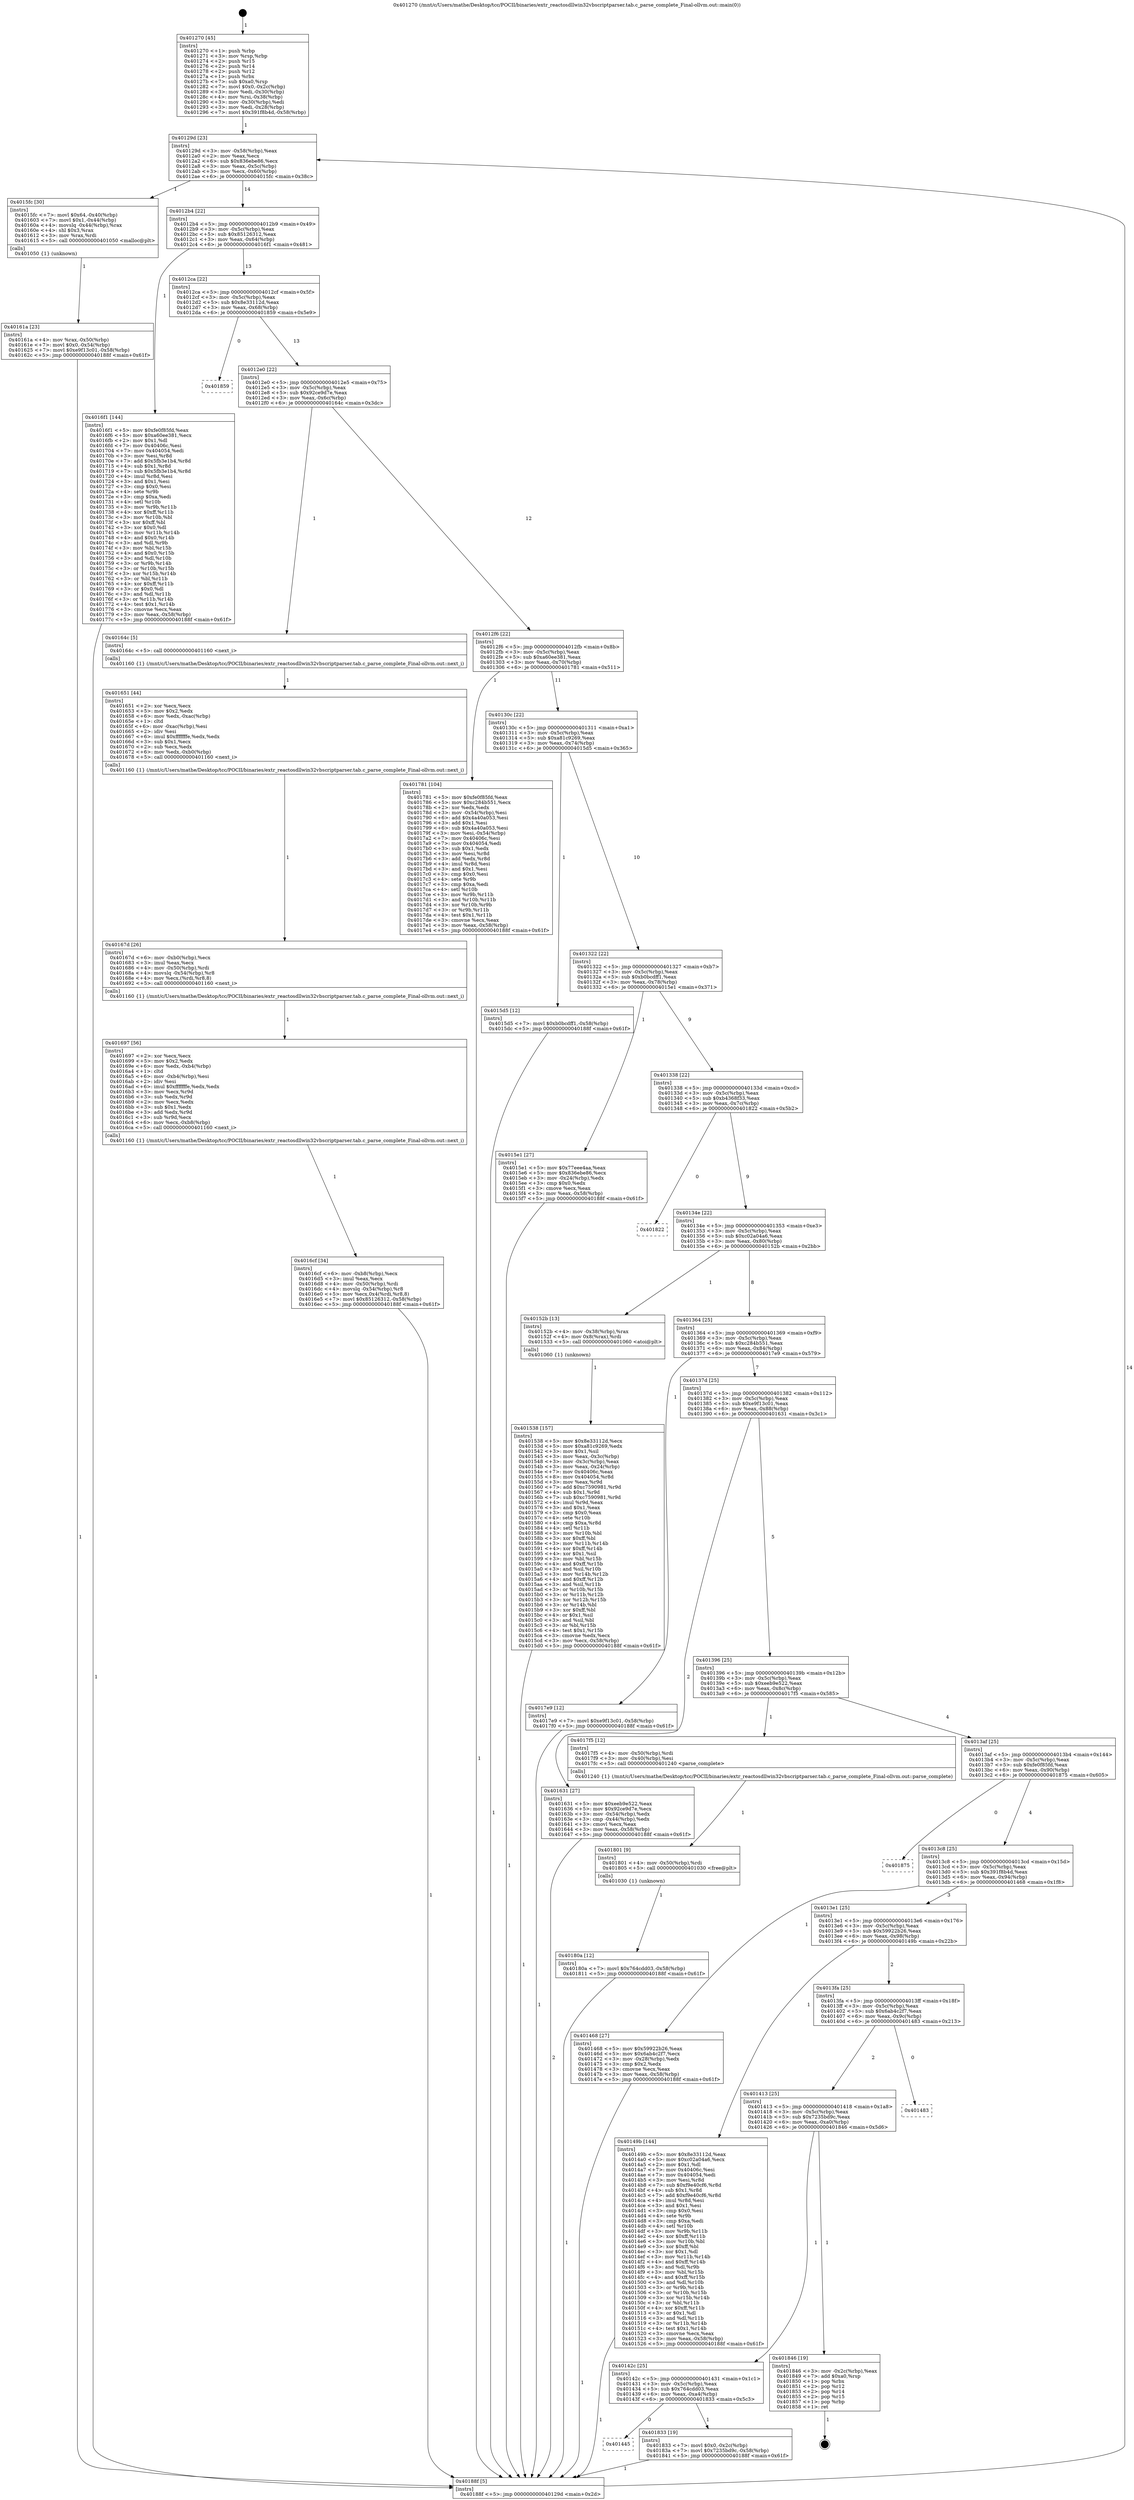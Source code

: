 digraph "0x401270" {
  label = "0x401270 (/mnt/c/Users/mathe/Desktop/tcc/POCII/binaries/extr_reactosdllwin32vbscriptparser.tab.c_parse_complete_Final-ollvm.out::main(0))"
  labelloc = "t"
  node[shape=record]

  Entry [label="",width=0.3,height=0.3,shape=circle,fillcolor=black,style=filled]
  "0x40129d" [label="{
     0x40129d [23]\l
     | [instrs]\l
     &nbsp;&nbsp;0x40129d \<+3\>: mov -0x58(%rbp),%eax\l
     &nbsp;&nbsp;0x4012a0 \<+2\>: mov %eax,%ecx\l
     &nbsp;&nbsp;0x4012a2 \<+6\>: sub $0x836ebe86,%ecx\l
     &nbsp;&nbsp;0x4012a8 \<+3\>: mov %eax,-0x5c(%rbp)\l
     &nbsp;&nbsp;0x4012ab \<+3\>: mov %ecx,-0x60(%rbp)\l
     &nbsp;&nbsp;0x4012ae \<+6\>: je 00000000004015fc \<main+0x38c\>\l
  }"]
  "0x4015fc" [label="{
     0x4015fc [30]\l
     | [instrs]\l
     &nbsp;&nbsp;0x4015fc \<+7\>: movl $0x64,-0x40(%rbp)\l
     &nbsp;&nbsp;0x401603 \<+7\>: movl $0x1,-0x44(%rbp)\l
     &nbsp;&nbsp;0x40160a \<+4\>: movslq -0x44(%rbp),%rax\l
     &nbsp;&nbsp;0x40160e \<+4\>: shl $0x3,%rax\l
     &nbsp;&nbsp;0x401612 \<+3\>: mov %rax,%rdi\l
     &nbsp;&nbsp;0x401615 \<+5\>: call 0000000000401050 \<malloc@plt\>\l
     | [calls]\l
     &nbsp;&nbsp;0x401050 \{1\} (unknown)\l
  }"]
  "0x4012b4" [label="{
     0x4012b4 [22]\l
     | [instrs]\l
     &nbsp;&nbsp;0x4012b4 \<+5\>: jmp 00000000004012b9 \<main+0x49\>\l
     &nbsp;&nbsp;0x4012b9 \<+3\>: mov -0x5c(%rbp),%eax\l
     &nbsp;&nbsp;0x4012bc \<+5\>: sub $0x85126312,%eax\l
     &nbsp;&nbsp;0x4012c1 \<+3\>: mov %eax,-0x64(%rbp)\l
     &nbsp;&nbsp;0x4012c4 \<+6\>: je 00000000004016f1 \<main+0x481\>\l
  }"]
  Exit [label="",width=0.3,height=0.3,shape=circle,fillcolor=black,style=filled,peripheries=2]
  "0x4016f1" [label="{
     0x4016f1 [144]\l
     | [instrs]\l
     &nbsp;&nbsp;0x4016f1 \<+5\>: mov $0xfe0f85fd,%eax\l
     &nbsp;&nbsp;0x4016f6 \<+5\>: mov $0xa60ee381,%ecx\l
     &nbsp;&nbsp;0x4016fb \<+2\>: mov $0x1,%dl\l
     &nbsp;&nbsp;0x4016fd \<+7\>: mov 0x40406c,%esi\l
     &nbsp;&nbsp;0x401704 \<+7\>: mov 0x404054,%edi\l
     &nbsp;&nbsp;0x40170b \<+3\>: mov %esi,%r8d\l
     &nbsp;&nbsp;0x40170e \<+7\>: add $0x5fb3e1b4,%r8d\l
     &nbsp;&nbsp;0x401715 \<+4\>: sub $0x1,%r8d\l
     &nbsp;&nbsp;0x401719 \<+7\>: sub $0x5fb3e1b4,%r8d\l
     &nbsp;&nbsp;0x401720 \<+4\>: imul %r8d,%esi\l
     &nbsp;&nbsp;0x401724 \<+3\>: and $0x1,%esi\l
     &nbsp;&nbsp;0x401727 \<+3\>: cmp $0x0,%esi\l
     &nbsp;&nbsp;0x40172a \<+4\>: sete %r9b\l
     &nbsp;&nbsp;0x40172e \<+3\>: cmp $0xa,%edi\l
     &nbsp;&nbsp;0x401731 \<+4\>: setl %r10b\l
     &nbsp;&nbsp;0x401735 \<+3\>: mov %r9b,%r11b\l
     &nbsp;&nbsp;0x401738 \<+4\>: xor $0xff,%r11b\l
     &nbsp;&nbsp;0x40173c \<+3\>: mov %r10b,%bl\l
     &nbsp;&nbsp;0x40173f \<+3\>: xor $0xff,%bl\l
     &nbsp;&nbsp;0x401742 \<+3\>: xor $0x0,%dl\l
     &nbsp;&nbsp;0x401745 \<+3\>: mov %r11b,%r14b\l
     &nbsp;&nbsp;0x401748 \<+4\>: and $0x0,%r14b\l
     &nbsp;&nbsp;0x40174c \<+3\>: and %dl,%r9b\l
     &nbsp;&nbsp;0x40174f \<+3\>: mov %bl,%r15b\l
     &nbsp;&nbsp;0x401752 \<+4\>: and $0x0,%r15b\l
     &nbsp;&nbsp;0x401756 \<+3\>: and %dl,%r10b\l
     &nbsp;&nbsp;0x401759 \<+3\>: or %r9b,%r14b\l
     &nbsp;&nbsp;0x40175c \<+3\>: or %r10b,%r15b\l
     &nbsp;&nbsp;0x40175f \<+3\>: xor %r15b,%r14b\l
     &nbsp;&nbsp;0x401762 \<+3\>: or %bl,%r11b\l
     &nbsp;&nbsp;0x401765 \<+4\>: xor $0xff,%r11b\l
     &nbsp;&nbsp;0x401769 \<+3\>: or $0x0,%dl\l
     &nbsp;&nbsp;0x40176c \<+3\>: and %dl,%r11b\l
     &nbsp;&nbsp;0x40176f \<+3\>: or %r11b,%r14b\l
     &nbsp;&nbsp;0x401772 \<+4\>: test $0x1,%r14b\l
     &nbsp;&nbsp;0x401776 \<+3\>: cmovne %ecx,%eax\l
     &nbsp;&nbsp;0x401779 \<+3\>: mov %eax,-0x58(%rbp)\l
     &nbsp;&nbsp;0x40177c \<+5\>: jmp 000000000040188f \<main+0x61f\>\l
  }"]
  "0x4012ca" [label="{
     0x4012ca [22]\l
     | [instrs]\l
     &nbsp;&nbsp;0x4012ca \<+5\>: jmp 00000000004012cf \<main+0x5f\>\l
     &nbsp;&nbsp;0x4012cf \<+3\>: mov -0x5c(%rbp),%eax\l
     &nbsp;&nbsp;0x4012d2 \<+5\>: sub $0x8e33112d,%eax\l
     &nbsp;&nbsp;0x4012d7 \<+3\>: mov %eax,-0x68(%rbp)\l
     &nbsp;&nbsp;0x4012da \<+6\>: je 0000000000401859 \<main+0x5e9\>\l
  }"]
  "0x401445" [label="{
     0x401445\l
  }", style=dashed]
  "0x401859" [label="{
     0x401859\l
  }", style=dashed]
  "0x4012e0" [label="{
     0x4012e0 [22]\l
     | [instrs]\l
     &nbsp;&nbsp;0x4012e0 \<+5\>: jmp 00000000004012e5 \<main+0x75\>\l
     &nbsp;&nbsp;0x4012e5 \<+3\>: mov -0x5c(%rbp),%eax\l
     &nbsp;&nbsp;0x4012e8 \<+5\>: sub $0x92ce9d7e,%eax\l
     &nbsp;&nbsp;0x4012ed \<+3\>: mov %eax,-0x6c(%rbp)\l
     &nbsp;&nbsp;0x4012f0 \<+6\>: je 000000000040164c \<main+0x3dc\>\l
  }"]
  "0x401833" [label="{
     0x401833 [19]\l
     | [instrs]\l
     &nbsp;&nbsp;0x401833 \<+7\>: movl $0x0,-0x2c(%rbp)\l
     &nbsp;&nbsp;0x40183a \<+7\>: movl $0x7235bd9c,-0x58(%rbp)\l
     &nbsp;&nbsp;0x401841 \<+5\>: jmp 000000000040188f \<main+0x61f\>\l
  }"]
  "0x40164c" [label="{
     0x40164c [5]\l
     | [instrs]\l
     &nbsp;&nbsp;0x40164c \<+5\>: call 0000000000401160 \<next_i\>\l
     | [calls]\l
     &nbsp;&nbsp;0x401160 \{1\} (/mnt/c/Users/mathe/Desktop/tcc/POCII/binaries/extr_reactosdllwin32vbscriptparser.tab.c_parse_complete_Final-ollvm.out::next_i)\l
  }"]
  "0x4012f6" [label="{
     0x4012f6 [22]\l
     | [instrs]\l
     &nbsp;&nbsp;0x4012f6 \<+5\>: jmp 00000000004012fb \<main+0x8b\>\l
     &nbsp;&nbsp;0x4012fb \<+3\>: mov -0x5c(%rbp),%eax\l
     &nbsp;&nbsp;0x4012fe \<+5\>: sub $0xa60ee381,%eax\l
     &nbsp;&nbsp;0x401303 \<+3\>: mov %eax,-0x70(%rbp)\l
     &nbsp;&nbsp;0x401306 \<+6\>: je 0000000000401781 \<main+0x511\>\l
  }"]
  "0x40142c" [label="{
     0x40142c [25]\l
     | [instrs]\l
     &nbsp;&nbsp;0x40142c \<+5\>: jmp 0000000000401431 \<main+0x1c1\>\l
     &nbsp;&nbsp;0x401431 \<+3\>: mov -0x5c(%rbp),%eax\l
     &nbsp;&nbsp;0x401434 \<+5\>: sub $0x764cdd03,%eax\l
     &nbsp;&nbsp;0x401439 \<+6\>: mov %eax,-0xa4(%rbp)\l
     &nbsp;&nbsp;0x40143f \<+6\>: je 0000000000401833 \<main+0x5c3\>\l
  }"]
  "0x401781" [label="{
     0x401781 [104]\l
     | [instrs]\l
     &nbsp;&nbsp;0x401781 \<+5\>: mov $0xfe0f85fd,%eax\l
     &nbsp;&nbsp;0x401786 \<+5\>: mov $0xc284b551,%ecx\l
     &nbsp;&nbsp;0x40178b \<+2\>: xor %edx,%edx\l
     &nbsp;&nbsp;0x40178d \<+3\>: mov -0x54(%rbp),%esi\l
     &nbsp;&nbsp;0x401790 \<+6\>: add $0x4a40a053,%esi\l
     &nbsp;&nbsp;0x401796 \<+3\>: add $0x1,%esi\l
     &nbsp;&nbsp;0x401799 \<+6\>: sub $0x4a40a053,%esi\l
     &nbsp;&nbsp;0x40179f \<+3\>: mov %esi,-0x54(%rbp)\l
     &nbsp;&nbsp;0x4017a2 \<+7\>: mov 0x40406c,%esi\l
     &nbsp;&nbsp;0x4017a9 \<+7\>: mov 0x404054,%edi\l
     &nbsp;&nbsp;0x4017b0 \<+3\>: sub $0x1,%edx\l
     &nbsp;&nbsp;0x4017b3 \<+3\>: mov %esi,%r8d\l
     &nbsp;&nbsp;0x4017b6 \<+3\>: add %edx,%r8d\l
     &nbsp;&nbsp;0x4017b9 \<+4\>: imul %r8d,%esi\l
     &nbsp;&nbsp;0x4017bd \<+3\>: and $0x1,%esi\l
     &nbsp;&nbsp;0x4017c0 \<+3\>: cmp $0x0,%esi\l
     &nbsp;&nbsp;0x4017c3 \<+4\>: sete %r9b\l
     &nbsp;&nbsp;0x4017c7 \<+3\>: cmp $0xa,%edi\l
     &nbsp;&nbsp;0x4017ca \<+4\>: setl %r10b\l
     &nbsp;&nbsp;0x4017ce \<+3\>: mov %r9b,%r11b\l
     &nbsp;&nbsp;0x4017d1 \<+3\>: and %r10b,%r11b\l
     &nbsp;&nbsp;0x4017d4 \<+3\>: xor %r10b,%r9b\l
     &nbsp;&nbsp;0x4017d7 \<+3\>: or %r9b,%r11b\l
     &nbsp;&nbsp;0x4017da \<+4\>: test $0x1,%r11b\l
     &nbsp;&nbsp;0x4017de \<+3\>: cmovne %ecx,%eax\l
     &nbsp;&nbsp;0x4017e1 \<+3\>: mov %eax,-0x58(%rbp)\l
     &nbsp;&nbsp;0x4017e4 \<+5\>: jmp 000000000040188f \<main+0x61f\>\l
  }"]
  "0x40130c" [label="{
     0x40130c [22]\l
     | [instrs]\l
     &nbsp;&nbsp;0x40130c \<+5\>: jmp 0000000000401311 \<main+0xa1\>\l
     &nbsp;&nbsp;0x401311 \<+3\>: mov -0x5c(%rbp),%eax\l
     &nbsp;&nbsp;0x401314 \<+5\>: sub $0xa81c9269,%eax\l
     &nbsp;&nbsp;0x401319 \<+3\>: mov %eax,-0x74(%rbp)\l
     &nbsp;&nbsp;0x40131c \<+6\>: je 00000000004015d5 \<main+0x365\>\l
  }"]
  "0x401846" [label="{
     0x401846 [19]\l
     | [instrs]\l
     &nbsp;&nbsp;0x401846 \<+3\>: mov -0x2c(%rbp),%eax\l
     &nbsp;&nbsp;0x401849 \<+7\>: add $0xa0,%rsp\l
     &nbsp;&nbsp;0x401850 \<+1\>: pop %rbx\l
     &nbsp;&nbsp;0x401851 \<+2\>: pop %r12\l
     &nbsp;&nbsp;0x401853 \<+2\>: pop %r14\l
     &nbsp;&nbsp;0x401855 \<+2\>: pop %r15\l
     &nbsp;&nbsp;0x401857 \<+1\>: pop %rbp\l
     &nbsp;&nbsp;0x401858 \<+1\>: ret\l
  }"]
  "0x4015d5" [label="{
     0x4015d5 [12]\l
     | [instrs]\l
     &nbsp;&nbsp;0x4015d5 \<+7\>: movl $0xb0bcdff1,-0x58(%rbp)\l
     &nbsp;&nbsp;0x4015dc \<+5\>: jmp 000000000040188f \<main+0x61f\>\l
  }"]
  "0x401322" [label="{
     0x401322 [22]\l
     | [instrs]\l
     &nbsp;&nbsp;0x401322 \<+5\>: jmp 0000000000401327 \<main+0xb7\>\l
     &nbsp;&nbsp;0x401327 \<+3\>: mov -0x5c(%rbp),%eax\l
     &nbsp;&nbsp;0x40132a \<+5\>: sub $0xb0bcdff1,%eax\l
     &nbsp;&nbsp;0x40132f \<+3\>: mov %eax,-0x78(%rbp)\l
     &nbsp;&nbsp;0x401332 \<+6\>: je 00000000004015e1 \<main+0x371\>\l
  }"]
  "0x401413" [label="{
     0x401413 [25]\l
     | [instrs]\l
     &nbsp;&nbsp;0x401413 \<+5\>: jmp 0000000000401418 \<main+0x1a8\>\l
     &nbsp;&nbsp;0x401418 \<+3\>: mov -0x5c(%rbp),%eax\l
     &nbsp;&nbsp;0x40141b \<+5\>: sub $0x7235bd9c,%eax\l
     &nbsp;&nbsp;0x401420 \<+6\>: mov %eax,-0xa0(%rbp)\l
     &nbsp;&nbsp;0x401426 \<+6\>: je 0000000000401846 \<main+0x5d6\>\l
  }"]
  "0x4015e1" [label="{
     0x4015e1 [27]\l
     | [instrs]\l
     &nbsp;&nbsp;0x4015e1 \<+5\>: mov $0x77eee4aa,%eax\l
     &nbsp;&nbsp;0x4015e6 \<+5\>: mov $0x836ebe86,%ecx\l
     &nbsp;&nbsp;0x4015eb \<+3\>: mov -0x24(%rbp),%edx\l
     &nbsp;&nbsp;0x4015ee \<+3\>: cmp $0x0,%edx\l
     &nbsp;&nbsp;0x4015f1 \<+3\>: cmove %ecx,%eax\l
     &nbsp;&nbsp;0x4015f4 \<+3\>: mov %eax,-0x58(%rbp)\l
     &nbsp;&nbsp;0x4015f7 \<+5\>: jmp 000000000040188f \<main+0x61f\>\l
  }"]
  "0x401338" [label="{
     0x401338 [22]\l
     | [instrs]\l
     &nbsp;&nbsp;0x401338 \<+5\>: jmp 000000000040133d \<main+0xcd\>\l
     &nbsp;&nbsp;0x40133d \<+3\>: mov -0x5c(%rbp),%eax\l
     &nbsp;&nbsp;0x401340 \<+5\>: sub $0xb4368f33,%eax\l
     &nbsp;&nbsp;0x401345 \<+3\>: mov %eax,-0x7c(%rbp)\l
     &nbsp;&nbsp;0x401348 \<+6\>: je 0000000000401822 \<main+0x5b2\>\l
  }"]
  "0x401483" [label="{
     0x401483\l
  }", style=dashed]
  "0x401822" [label="{
     0x401822\l
  }", style=dashed]
  "0x40134e" [label="{
     0x40134e [22]\l
     | [instrs]\l
     &nbsp;&nbsp;0x40134e \<+5\>: jmp 0000000000401353 \<main+0xe3\>\l
     &nbsp;&nbsp;0x401353 \<+3\>: mov -0x5c(%rbp),%eax\l
     &nbsp;&nbsp;0x401356 \<+5\>: sub $0xc02a04a6,%eax\l
     &nbsp;&nbsp;0x40135b \<+3\>: mov %eax,-0x80(%rbp)\l
     &nbsp;&nbsp;0x40135e \<+6\>: je 000000000040152b \<main+0x2bb\>\l
  }"]
  "0x40180a" [label="{
     0x40180a [12]\l
     | [instrs]\l
     &nbsp;&nbsp;0x40180a \<+7\>: movl $0x764cdd03,-0x58(%rbp)\l
     &nbsp;&nbsp;0x401811 \<+5\>: jmp 000000000040188f \<main+0x61f\>\l
  }"]
  "0x40152b" [label="{
     0x40152b [13]\l
     | [instrs]\l
     &nbsp;&nbsp;0x40152b \<+4\>: mov -0x38(%rbp),%rax\l
     &nbsp;&nbsp;0x40152f \<+4\>: mov 0x8(%rax),%rdi\l
     &nbsp;&nbsp;0x401533 \<+5\>: call 0000000000401060 \<atoi@plt\>\l
     | [calls]\l
     &nbsp;&nbsp;0x401060 \{1\} (unknown)\l
  }"]
  "0x401364" [label="{
     0x401364 [25]\l
     | [instrs]\l
     &nbsp;&nbsp;0x401364 \<+5\>: jmp 0000000000401369 \<main+0xf9\>\l
     &nbsp;&nbsp;0x401369 \<+3\>: mov -0x5c(%rbp),%eax\l
     &nbsp;&nbsp;0x40136c \<+5\>: sub $0xc284b551,%eax\l
     &nbsp;&nbsp;0x401371 \<+6\>: mov %eax,-0x84(%rbp)\l
     &nbsp;&nbsp;0x401377 \<+6\>: je 00000000004017e9 \<main+0x579\>\l
  }"]
  "0x401801" [label="{
     0x401801 [9]\l
     | [instrs]\l
     &nbsp;&nbsp;0x401801 \<+4\>: mov -0x50(%rbp),%rdi\l
     &nbsp;&nbsp;0x401805 \<+5\>: call 0000000000401030 \<free@plt\>\l
     | [calls]\l
     &nbsp;&nbsp;0x401030 \{1\} (unknown)\l
  }"]
  "0x4017e9" [label="{
     0x4017e9 [12]\l
     | [instrs]\l
     &nbsp;&nbsp;0x4017e9 \<+7\>: movl $0xe9f13c01,-0x58(%rbp)\l
     &nbsp;&nbsp;0x4017f0 \<+5\>: jmp 000000000040188f \<main+0x61f\>\l
  }"]
  "0x40137d" [label="{
     0x40137d [25]\l
     | [instrs]\l
     &nbsp;&nbsp;0x40137d \<+5\>: jmp 0000000000401382 \<main+0x112\>\l
     &nbsp;&nbsp;0x401382 \<+3\>: mov -0x5c(%rbp),%eax\l
     &nbsp;&nbsp;0x401385 \<+5\>: sub $0xe9f13c01,%eax\l
     &nbsp;&nbsp;0x40138a \<+6\>: mov %eax,-0x88(%rbp)\l
     &nbsp;&nbsp;0x401390 \<+6\>: je 0000000000401631 \<main+0x3c1\>\l
  }"]
  "0x4016cf" [label="{
     0x4016cf [34]\l
     | [instrs]\l
     &nbsp;&nbsp;0x4016cf \<+6\>: mov -0xb8(%rbp),%ecx\l
     &nbsp;&nbsp;0x4016d5 \<+3\>: imul %eax,%ecx\l
     &nbsp;&nbsp;0x4016d8 \<+4\>: mov -0x50(%rbp),%rdi\l
     &nbsp;&nbsp;0x4016dc \<+4\>: movslq -0x54(%rbp),%r8\l
     &nbsp;&nbsp;0x4016e0 \<+5\>: mov %ecx,0x4(%rdi,%r8,8)\l
     &nbsp;&nbsp;0x4016e5 \<+7\>: movl $0x85126312,-0x58(%rbp)\l
     &nbsp;&nbsp;0x4016ec \<+5\>: jmp 000000000040188f \<main+0x61f\>\l
  }"]
  "0x401631" [label="{
     0x401631 [27]\l
     | [instrs]\l
     &nbsp;&nbsp;0x401631 \<+5\>: mov $0xeeb9e522,%eax\l
     &nbsp;&nbsp;0x401636 \<+5\>: mov $0x92ce9d7e,%ecx\l
     &nbsp;&nbsp;0x40163b \<+3\>: mov -0x54(%rbp),%edx\l
     &nbsp;&nbsp;0x40163e \<+3\>: cmp -0x44(%rbp),%edx\l
     &nbsp;&nbsp;0x401641 \<+3\>: cmovl %ecx,%eax\l
     &nbsp;&nbsp;0x401644 \<+3\>: mov %eax,-0x58(%rbp)\l
     &nbsp;&nbsp;0x401647 \<+5\>: jmp 000000000040188f \<main+0x61f\>\l
  }"]
  "0x401396" [label="{
     0x401396 [25]\l
     | [instrs]\l
     &nbsp;&nbsp;0x401396 \<+5\>: jmp 000000000040139b \<main+0x12b\>\l
     &nbsp;&nbsp;0x40139b \<+3\>: mov -0x5c(%rbp),%eax\l
     &nbsp;&nbsp;0x40139e \<+5\>: sub $0xeeb9e522,%eax\l
     &nbsp;&nbsp;0x4013a3 \<+6\>: mov %eax,-0x8c(%rbp)\l
     &nbsp;&nbsp;0x4013a9 \<+6\>: je 00000000004017f5 \<main+0x585\>\l
  }"]
  "0x401697" [label="{
     0x401697 [56]\l
     | [instrs]\l
     &nbsp;&nbsp;0x401697 \<+2\>: xor %ecx,%ecx\l
     &nbsp;&nbsp;0x401699 \<+5\>: mov $0x2,%edx\l
     &nbsp;&nbsp;0x40169e \<+6\>: mov %edx,-0xb4(%rbp)\l
     &nbsp;&nbsp;0x4016a4 \<+1\>: cltd\l
     &nbsp;&nbsp;0x4016a5 \<+6\>: mov -0xb4(%rbp),%esi\l
     &nbsp;&nbsp;0x4016ab \<+2\>: idiv %esi\l
     &nbsp;&nbsp;0x4016ad \<+6\>: imul $0xfffffffe,%edx,%edx\l
     &nbsp;&nbsp;0x4016b3 \<+3\>: mov %ecx,%r9d\l
     &nbsp;&nbsp;0x4016b6 \<+3\>: sub %edx,%r9d\l
     &nbsp;&nbsp;0x4016b9 \<+2\>: mov %ecx,%edx\l
     &nbsp;&nbsp;0x4016bb \<+3\>: sub $0x1,%edx\l
     &nbsp;&nbsp;0x4016be \<+3\>: add %edx,%r9d\l
     &nbsp;&nbsp;0x4016c1 \<+3\>: sub %r9d,%ecx\l
     &nbsp;&nbsp;0x4016c4 \<+6\>: mov %ecx,-0xb8(%rbp)\l
     &nbsp;&nbsp;0x4016ca \<+5\>: call 0000000000401160 \<next_i\>\l
     | [calls]\l
     &nbsp;&nbsp;0x401160 \{1\} (/mnt/c/Users/mathe/Desktop/tcc/POCII/binaries/extr_reactosdllwin32vbscriptparser.tab.c_parse_complete_Final-ollvm.out::next_i)\l
  }"]
  "0x4017f5" [label="{
     0x4017f5 [12]\l
     | [instrs]\l
     &nbsp;&nbsp;0x4017f5 \<+4\>: mov -0x50(%rbp),%rdi\l
     &nbsp;&nbsp;0x4017f9 \<+3\>: mov -0x40(%rbp),%esi\l
     &nbsp;&nbsp;0x4017fc \<+5\>: call 0000000000401240 \<parse_complete\>\l
     | [calls]\l
     &nbsp;&nbsp;0x401240 \{1\} (/mnt/c/Users/mathe/Desktop/tcc/POCII/binaries/extr_reactosdllwin32vbscriptparser.tab.c_parse_complete_Final-ollvm.out::parse_complete)\l
  }"]
  "0x4013af" [label="{
     0x4013af [25]\l
     | [instrs]\l
     &nbsp;&nbsp;0x4013af \<+5\>: jmp 00000000004013b4 \<main+0x144\>\l
     &nbsp;&nbsp;0x4013b4 \<+3\>: mov -0x5c(%rbp),%eax\l
     &nbsp;&nbsp;0x4013b7 \<+5\>: sub $0xfe0f85fd,%eax\l
     &nbsp;&nbsp;0x4013bc \<+6\>: mov %eax,-0x90(%rbp)\l
     &nbsp;&nbsp;0x4013c2 \<+6\>: je 0000000000401875 \<main+0x605\>\l
  }"]
  "0x40167d" [label="{
     0x40167d [26]\l
     | [instrs]\l
     &nbsp;&nbsp;0x40167d \<+6\>: mov -0xb0(%rbp),%ecx\l
     &nbsp;&nbsp;0x401683 \<+3\>: imul %eax,%ecx\l
     &nbsp;&nbsp;0x401686 \<+4\>: mov -0x50(%rbp),%rdi\l
     &nbsp;&nbsp;0x40168a \<+4\>: movslq -0x54(%rbp),%r8\l
     &nbsp;&nbsp;0x40168e \<+4\>: mov %ecx,(%rdi,%r8,8)\l
     &nbsp;&nbsp;0x401692 \<+5\>: call 0000000000401160 \<next_i\>\l
     | [calls]\l
     &nbsp;&nbsp;0x401160 \{1\} (/mnt/c/Users/mathe/Desktop/tcc/POCII/binaries/extr_reactosdllwin32vbscriptparser.tab.c_parse_complete_Final-ollvm.out::next_i)\l
  }"]
  "0x401875" [label="{
     0x401875\l
  }", style=dashed]
  "0x4013c8" [label="{
     0x4013c8 [25]\l
     | [instrs]\l
     &nbsp;&nbsp;0x4013c8 \<+5\>: jmp 00000000004013cd \<main+0x15d\>\l
     &nbsp;&nbsp;0x4013cd \<+3\>: mov -0x5c(%rbp),%eax\l
     &nbsp;&nbsp;0x4013d0 \<+5\>: sub $0x391f8b4d,%eax\l
     &nbsp;&nbsp;0x4013d5 \<+6\>: mov %eax,-0x94(%rbp)\l
     &nbsp;&nbsp;0x4013db \<+6\>: je 0000000000401468 \<main+0x1f8\>\l
  }"]
  "0x401651" [label="{
     0x401651 [44]\l
     | [instrs]\l
     &nbsp;&nbsp;0x401651 \<+2\>: xor %ecx,%ecx\l
     &nbsp;&nbsp;0x401653 \<+5\>: mov $0x2,%edx\l
     &nbsp;&nbsp;0x401658 \<+6\>: mov %edx,-0xac(%rbp)\l
     &nbsp;&nbsp;0x40165e \<+1\>: cltd\l
     &nbsp;&nbsp;0x40165f \<+6\>: mov -0xac(%rbp),%esi\l
     &nbsp;&nbsp;0x401665 \<+2\>: idiv %esi\l
     &nbsp;&nbsp;0x401667 \<+6\>: imul $0xfffffffe,%edx,%edx\l
     &nbsp;&nbsp;0x40166d \<+3\>: sub $0x1,%ecx\l
     &nbsp;&nbsp;0x401670 \<+2\>: sub %ecx,%edx\l
     &nbsp;&nbsp;0x401672 \<+6\>: mov %edx,-0xb0(%rbp)\l
     &nbsp;&nbsp;0x401678 \<+5\>: call 0000000000401160 \<next_i\>\l
     | [calls]\l
     &nbsp;&nbsp;0x401160 \{1\} (/mnt/c/Users/mathe/Desktop/tcc/POCII/binaries/extr_reactosdllwin32vbscriptparser.tab.c_parse_complete_Final-ollvm.out::next_i)\l
  }"]
  "0x401468" [label="{
     0x401468 [27]\l
     | [instrs]\l
     &nbsp;&nbsp;0x401468 \<+5\>: mov $0x59922b26,%eax\l
     &nbsp;&nbsp;0x40146d \<+5\>: mov $0x6ab4c2f7,%ecx\l
     &nbsp;&nbsp;0x401472 \<+3\>: mov -0x28(%rbp),%edx\l
     &nbsp;&nbsp;0x401475 \<+3\>: cmp $0x2,%edx\l
     &nbsp;&nbsp;0x401478 \<+3\>: cmovne %ecx,%eax\l
     &nbsp;&nbsp;0x40147b \<+3\>: mov %eax,-0x58(%rbp)\l
     &nbsp;&nbsp;0x40147e \<+5\>: jmp 000000000040188f \<main+0x61f\>\l
  }"]
  "0x4013e1" [label="{
     0x4013e1 [25]\l
     | [instrs]\l
     &nbsp;&nbsp;0x4013e1 \<+5\>: jmp 00000000004013e6 \<main+0x176\>\l
     &nbsp;&nbsp;0x4013e6 \<+3\>: mov -0x5c(%rbp),%eax\l
     &nbsp;&nbsp;0x4013e9 \<+5\>: sub $0x59922b26,%eax\l
     &nbsp;&nbsp;0x4013ee \<+6\>: mov %eax,-0x98(%rbp)\l
     &nbsp;&nbsp;0x4013f4 \<+6\>: je 000000000040149b \<main+0x22b\>\l
  }"]
  "0x40188f" [label="{
     0x40188f [5]\l
     | [instrs]\l
     &nbsp;&nbsp;0x40188f \<+5\>: jmp 000000000040129d \<main+0x2d\>\l
  }"]
  "0x401270" [label="{
     0x401270 [45]\l
     | [instrs]\l
     &nbsp;&nbsp;0x401270 \<+1\>: push %rbp\l
     &nbsp;&nbsp;0x401271 \<+3\>: mov %rsp,%rbp\l
     &nbsp;&nbsp;0x401274 \<+2\>: push %r15\l
     &nbsp;&nbsp;0x401276 \<+2\>: push %r14\l
     &nbsp;&nbsp;0x401278 \<+2\>: push %r12\l
     &nbsp;&nbsp;0x40127a \<+1\>: push %rbx\l
     &nbsp;&nbsp;0x40127b \<+7\>: sub $0xa0,%rsp\l
     &nbsp;&nbsp;0x401282 \<+7\>: movl $0x0,-0x2c(%rbp)\l
     &nbsp;&nbsp;0x401289 \<+3\>: mov %edi,-0x30(%rbp)\l
     &nbsp;&nbsp;0x40128c \<+4\>: mov %rsi,-0x38(%rbp)\l
     &nbsp;&nbsp;0x401290 \<+3\>: mov -0x30(%rbp),%edi\l
     &nbsp;&nbsp;0x401293 \<+3\>: mov %edi,-0x28(%rbp)\l
     &nbsp;&nbsp;0x401296 \<+7\>: movl $0x391f8b4d,-0x58(%rbp)\l
  }"]
  "0x40161a" [label="{
     0x40161a [23]\l
     | [instrs]\l
     &nbsp;&nbsp;0x40161a \<+4\>: mov %rax,-0x50(%rbp)\l
     &nbsp;&nbsp;0x40161e \<+7\>: movl $0x0,-0x54(%rbp)\l
     &nbsp;&nbsp;0x401625 \<+7\>: movl $0xe9f13c01,-0x58(%rbp)\l
     &nbsp;&nbsp;0x40162c \<+5\>: jmp 000000000040188f \<main+0x61f\>\l
  }"]
  "0x40149b" [label="{
     0x40149b [144]\l
     | [instrs]\l
     &nbsp;&nbsp;0x40149b \<+5\>: mov $0x8e33112d,%eax\l
     &nbsp;&nbsp;0x4014a0 \<+5\>: mov $0xc02a04a6,%ecx\l
     &nbsp;&nbsp;0x4014a5 \<+2\>: mov $0x1,%dl\l
     &nbsp;&nbsp;0x4014a7 \<+7\>: mov 0x40406c,%esi\l
     &nbsp;&nbsp;0x4014ae \<+7\>: mov 0x404054,%edi\l
     &nbsp;&nbsp;0x4014b5 \<+3\>: mov %esi,%r8d\l
     &nbsp;&nbsp;0x4014b8 \<+7\>: sub $0xf9e40cf6,%r8d\l
     &nbsp;&nbsp;0x4014bf \<+4\>: sub $0x1,%r8d\l
     &nbsp;&nbsp;0x4014c3 \<+7\>: add $0xf9e40cf6,%r8d\l
     &nbsp;&nbsp;0x4014ca \<+4\>: imul %r8d,%esi\l
     &nbsp;&nbsp;0x4014ce \<+3\>: and $0x1,%esi\l
     &nbsp;&nbsp;0x4014d1 \<+3\>: cmp $0x0,%esi\l
     &nbsp;&nbsp;0x4014d4 \<+4\>: sete %r9b\l
     &nbsp;&nbsp;0x4014d8 \<+3\>: cmp $0xa,%edi\l
     &nbsp;&nbsp;0x4014db \<+4\>: setl %r10b\l
     &nbsp;&nbsp;0x4014df \<+3\>: mov %r9b,%r11b\l
     &nbsp;&nbsp;0x4014e2 \<+4\>: xor $0xff,%r11b\l
     &nbsp;&nbsp;0x4014e6 \<+3\>: mov %r10b,%bl\l
     &nbsp;&nbsp;0x4014e9 \<+3\>: xor $0xff,%bl\l
     &nbsp;&nbsp;0x4014ec \<+3\>: xor $0x1,%dl\l
     &nbsp;&nbsp;0x4014ef \<+3\>: mov %r11b,%r14b\l
     &nbsp;&nbsp;0x4014f2 \<+4\>: and $0xff,%r14b\l
     &nbsp;&nbsp;0x4014f6 \<+3\>: and %dl,%r9b\l
     &nbsp;&nbsp;0x4014f9 \<+3\>: mov %bl,%r15b\l
     &nbsp;&nbsp;0x4014fc \<+4\>: and $0xff,%r15b\l
     &nbsp;&nbsp;0x401500 \<+3\>: and %dl,%r10b\l
     &nbsp;&nbsp;0x401503 \<+3\>: or %r9b,%r14b\l
     &nbsp;&nbsp;0x401506 \<+3\>: or %r10b,%r15b\l
     &nbsp;&nbsp;0x401509 \<+3\>: xor %r15b,%r14b\l
     &nbsp;&nbsp;0x40150c \<+3\>: or %bl,%r11b\l
     &nbsp;&nbsp;0x40150f \<+4\>: xor $0xff,%r11b\l
     &nbsp;&nbsp;0x401513 \<+3\>: or $0x1,%dl\l
     &nbsp;&nbsp;0x401516 \<+3\>: and %dl,%r11b\l
     &nbsp;&nbsp;0x401519 \<+3\>: or %r11b,%r14b\l
     &nbsp;&nbsp;0x40151c \<+4\>: test $0x1,%r14b\l
     &nbsp;&nbsp;0x401520 \<+3\>: cmovne %ecx,%eax\l
     &nbsp;&nbsp;0x401523 \<+3\>: mov %eax,-0x58(%rbp)\l
     &nbsp;&nbsp;0x401526 \<+5\>: jmp 000000000040188f \<main+0x61f\>\l
  }"]
  "0x4013fa" [label="{
     0x4013fa [25]\l
     | [instrs]\l
     &nbsp;&nbsp;0x4013fa \<+5\>: jmp 00000000004013ff \<main+0x18f\>\l
     &nbsp;&nbsp;0x4013ff \<+3\>: mov -0x5c(%rbp),%eax\l
     &nbsp;&nbsp;0x401402 \<+5\>: sub $0x6ab4c2f7,%eax\l
     &nbsp;&nbsp;0x401407 \<+6\>: mov %eax,-0x9c(%rbp)\l
     &nbsp;&nbsp;0x40140d \<+6\>: je 0000000000401483 \<main+0x213\>\l
  }"]
  "0x401538" [label="{
     0x401538 [157]\l
     | [instrs]\l
     &nbsp;&nbsp;0x401538 \<+5\>: mov $0x8e33112d,%ecx\l
     &nbsp;&nbsp;0x40153d \<+5\>: mov $0xa81c9269,%edx\l
     &nbsp;&nbsp;0x401542 \<+3\>: mov $0x1,%sil\l
     &nbsp;&nbsp;0x401545 \<+3\>: mov %eax,-0x3c(%rbp)\l
     &nbsp;&nbsp;0x401548 \<+3\>: mov -0x3c(%rbp),%eax\l
     &nbsp;&nbsp;0x40154b \<+3\>: mov %eax,-0x24(%rbp)\l
     &nbsp;&nbsp;0x40154e \<+7\>: mov 0x40406c,%eax\l
     &nbsp;&nbsp;0x401555 \<+8\>: mov 0x404054,%r8d\l
     &nbsp;&nbsp;0x40155d \<+3\>: mov %eax,%r9d\l
     &nbsp;&nbsp;0x401560 \<+7\>: add $0xc7590981,%r9d\l
     &nbsp;&nbsp;0x401567 \<+4\>: sub $0x1,%r9d\l
     &nbsp;&nbsp;0x40156b \<+7\>: sub $0xc7590981,%r9d\l
     &nbsp;&nbsp;0x401572 \<+4\>: imul %r9d,%eax\l
     &nbsp;&nbsp;0x401576 \<+3\>: and $0x1,%eax\l
     &nbsp;&nbsp;0x401579 \<+3\>: cmp $0x0,%eax\l
     &nbsp;&nbsp;0x40157c \<+4\>: sete %r10b\l
     &nbsp;&nbsp;0x401580 \<+4\>: cmp $0xa,%r8d\l
     &nbsp;&nbsp;0x401584 \<+4\>: setl %r11b\l
     &nbsp;&nbsp;0x401588 \<+3\>: mov %r10b,%bl\l
     &nbsp;&nbsp;0x40158b \<+3\>: xor $0xff,%bl\l
     &nbsp;&nbsp;0x40158e \<+3\>: mov %r11b,%r14b\l
     &nbsp;&nbsp;0x401591 \<+4\>: xor $0xff,%r14b\l
     &nbsp;&nbsp;0x401595 \<+4\>: xor $0x1,%sil\l
     &nbsp;&nbsp;0x401599 \<+3\>: mov %bl,%r15b\l
     &nbsp;&nbsp;0x40159c \<+4\>: and $0xff,%r15b\l
     &nbsp;&nbsp;0x4015a0 \<+3\>: and %sil,%r10b\l
     &nbsp;&nbsp;0x4015a3 \<+3\>: mov %r14b,%r12b\l
     &nbsp;&nbsp;0x4015a6 \<+4\>: and $0xff,%r12b\l
     &nbsp;&nbsp;0x4015aa \<+3\>: and %sil,%r11b\l
     &nbsp;&nbsp;0x4015ad \<+3\>: or %r10b,%r15b\l
     &nbsp;&nbsp;0x4015b0 \<+3\>: or %r11b,%r12b\l
     &nbsp;&nbsp;0x4015b3 \<+3\>: xor %r12b,%r15b\l
     &nbsp;&nbsp;0x4015b6 \<+3\>: or %r14b,%bl\l
     &nbsp;&nbsp;0x4015b9 \<+3\>: xor $0xff,%bl\l
     &nbsp;&nbsp;0x4015bc \<+4\>: or $0x1,%sil\l
     &nbsp;&nbsp;0x4015c0 \<+3\>: and %sil,%bl\l
     &nbsp;&nbsp;0x4015c3 \<+3\>: or %bl,%r15b\l
     &nbsp;&nbsp;0x4015c6 \<+4\>: test $0x1,%r15b\l
     &nbsp;&nbsp;0x4015ca \<+3\>: cmovne %edx,%ecx\l
     &nbsp;&nbsp;0x4015cd \<+3\>: mov %ecx,-0x58(%rbp)\l
     &nbsp;&nbsp;0x4015d0 \<+5\>: jmp 000000000040188f \<main+0x61f\>\l
  }"]
  Entry -> "0x401270" [label=" 1"]
  "0x40129d" -> "0x4015fc" [label=" 1"]
  "0x40129d" -> "0x4012b4" [label=" 14"]
  "0x401846" -> Exit [label=" 1"]
  "0x4012b4" -> "0x4016f1" [label=" 1"]
  "0x4012b4" -> "0x4012ca" [label=" 13"]
  "0x401833" -> "0x40188f" [label=" 1"]
  "0x4012ca" -> "0x401859" [label=" 0"]
  "0x4012ca" -> "0x4012e0" [label=" 13"]
  "0x40142c" -> "0x401445" [label=" 0"]
  "0x4012e0" -> "0x40164c" [label=" 1"]
  "0x4012e0" -> "0x4012f6" [label=" 12"]
  "0x40142c" -> "0x401833" [label=" 1"]
  "0x4012f6" -> "0x401781" [label=" 1"]
  "0x4012f6" -> "0x40130c" [label=" 11"]
  "0x401413" -> "0x40142c" [label=" 1"]
  "0x40130c" -> "0x4015d5" [label=" 1"]
  "0x40130c" -> "0x401322" [label=" 10"]
  "0x401413" -> "0x401846" [label=" 1"]
  "0x401322" -> "0x4015e1" [label=" 1"]
  "0x401322" -> "0x401338" [label=" 9"]
  "0x4013fa" -> "0x401413" [label=" 2"]
  "0x401338" -> "0x401822" [label=" 0"]
  "0x401338" -> "0x40134e" [label=" 9"]
  "0x4013fa" -> "0x401483" [label=" 0"]
  "0x40134e" -> "0x40152b" [label=" 1"]
  "0x40134e" -> "0x401364" [label=" 8"]
  "0x40180a" -> "0x40188f" [label=" 1"]
  "0x401364" -> "0x4017e9" [label=" 1"]
  "0x401364" -> "0x40137d" [label=" 7"]
  "0x401801" -> "0x40180a" [label=" 1"]
  "0x40137d" -> "0x401631" [label=" 2"]
  "0x40137d" -> "0x401396" [label=" 5"]
  "0x4017f5" -> "0x401801" [label=" 1"]
  "0x401396" -> "0x4017f5" [label=" 1"]
  "0x401396" -> "0x4013af" [label=" 4"]
  "0x4017e9" -> "0x40188f" [label=" 1"]
  "0x4013af" -> "0x401875" [label=" 0"]
  "0x4013af" -> "0x4013c8" [label=" 4"]
  "0x401781" -> "0x40188f" [label=" 1"]
  "0x4013c8" -> "0x401468" [label=" 1"]
  "0x4013c8" -> "0x4013e1" [label=" 3"]
  "0x401468" -> "0x40188f" [label=" 1"]
  "0x401270" -> "0x40129d" [label=" 1"]
  "0x40188f" -> "0x40129d" [label=" 14"]
  "0x4016f1" -> "0x40188f" [label=" 1"]
  "0x4013e1" -> "0x40149b" [label=" 1"]
  "0x4013e1" -> "0x4013fa" [label=" 2"]
  "0x40149b" -> "0x40188f" [label=" 1"]
  "0x40152b" -> "0x401538" [label=" 1"]
  "0x401538" -> "0x40188f" [label=" 1"]
  "0x4015d5" -> "0x40188f" [label=" 1"]
  "0x4015e1" -> "0x40188f" [label=" 1"]
  "0x4015fc" -> "0x40161a" [label=" 1"]
  "0x40161a" -> "0x40188f" [label=" 1"]
  "0x401631" -> "0x40188f" [label=" 2"]
  "0x40164c" -> "0x401651" [label=" 1"]
  "0x401651" -> "0x40167d" [label=" 1"]
  "0x40167d" -> "0x401697" [label=" 1"]
  "0x401697" -> "0x4016cf" [label=" 1"]
  "0x4016cf" -> "0x40188f" [label=" 1"]
}
